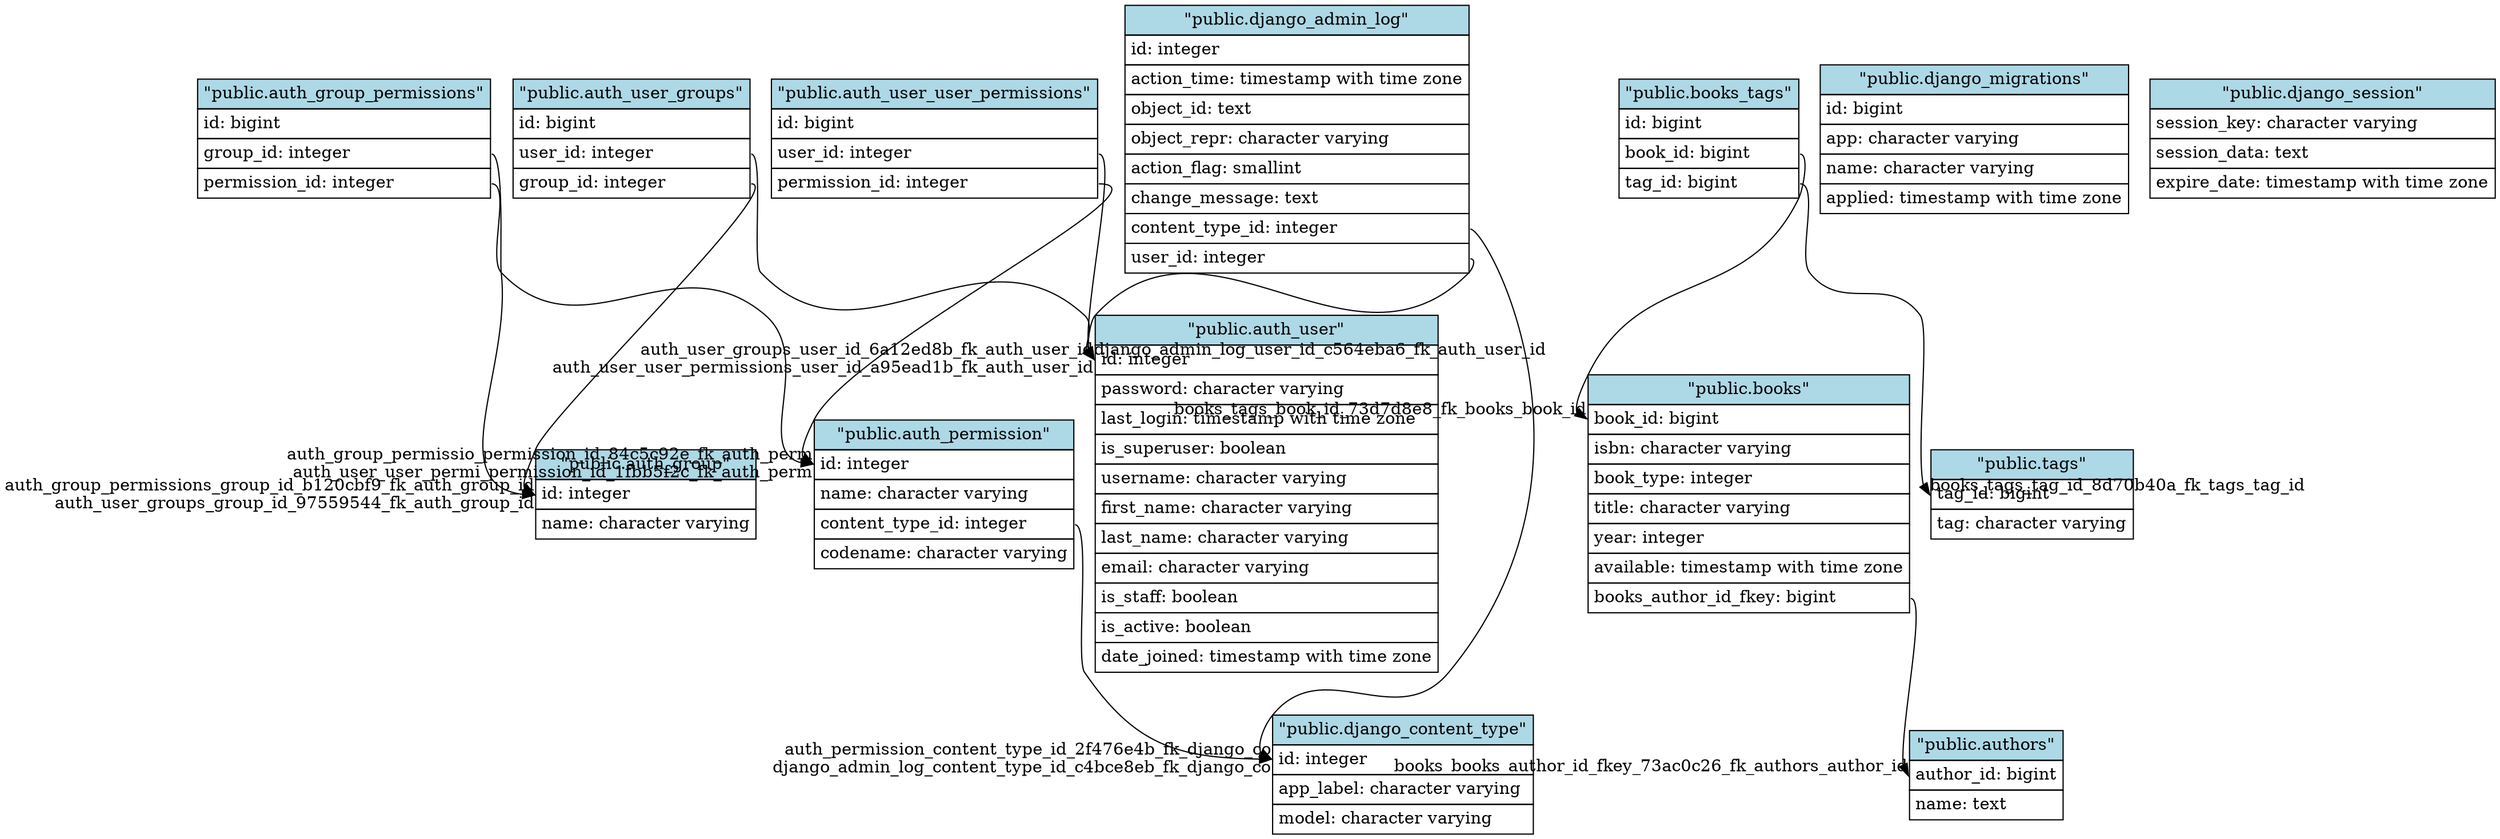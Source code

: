 // Generated by xo for the public schema.
digraph public {
	// Defaults
	node [shape=none
	 margin=0]
	
	// Nodes (tables)
	"public.auth_group" [ label=<
		<table border="0" cellborder="1" cellspacing="0" cellpadding="4">
		<tr><td bgcolor="lightblue">"public.auth_group"</td></tr>
		<tr><td align="left" PORT="id">id: integer</td></tr>
		<tr><td align="left" PORT="name">name: character varying</td></tr>
		</table>> ]
	
	"public.auth_group_permissions" [ label=<
		<table border="0" cellborder="1" cellspacing="0" cellpadding="4">
		<tr><td bgcolor="lightblue">"public.auth_group_permissions"</td></tr>
		<tr><td align="left" PORT="id">id: bigint</td></tr>
		<tr><td align="left" PORT="group_id">group_id: integer</td></tr>
		<tr><td align="left" PORT="permission_id">permission_id: integer</td></tr>
		</table>> ]
	
	"public.auth_permission" [ label=<
		<table border="0" cellborder="1" cellspacing="0" cellpadding="4">
		<tr><td bgcolor="lightblue">"public.auth_permission"</td></tr>
		<tr><td align="left" PORT="id">id: integer</td></tr>
		<tr><td align="left" PORT="name">name: character varying</td></tr>
		<tr><td align="left" PORT="content_type_id">content_type_id: integer</td></tr>
		<tr><td align="left" PORT="codename">codename: character varying</td></tr>
		</table>> ]
	
	"public.auth_user" [ label=<
		<table border="0" cellborder="1" cellspacing="0" cellpadding="4">
		<tr><td bgcolor="lightblue">"public.auth_user"</td></tr>
		<tr><td align="left" PORT="id">id: integer</td></tr>
		<tr><td align="left" PORT="password">password: character varying</td></tr>
		<tr><td align="left" PORT="last_login">last_login: timestamp with time zone</td></tr>
		<tr><td align="left" PORT="is_superuser">is_superuser: boolean</td></tr>
		<tr><td align="left" PORT="username">username: character varying</td></tr>
		<tr><td align="left" PORT="first_name">first_name: character varying</td></tr>
		<tr><td align="left" PORT="last_name">last_name: character varying</td></tr>
		<tr><td align="left" PORT="email">email: character varying</td></tr>
		<tr><td align="left" PORT="is_staff">is_staff: boolean</td></tr>
		<tr><td align="left" PORT="is_active">is_active: boolean</td></tr>
		<tr><td align="left" PORT="date_joined">date_joined: timestamp with time zone</td></tr>
		</table>> ]
	
	"public.auth_user_groups" [ label=<
		<table border="0" cellborder="1" cellspacing="0" cellpadding="4">
		<tr><td bgcolor="lightblue">"public.auth_user_groups"</td></tr>
		<tr><td align="left" PORT="id">id: bigint</td></tr>
		<tr><td align="left" PORT="user_id">user_id: integer</td></tr>
		<tr><td align="left" PORT="group_id">group_id: integer</td></tr>
		</table>> ]
	
	"public.auth_user_user_permissions" [ label=<
		<table border="0" cellborder="1" cellspacing="0" cellpadding="4">
		<tr><td bgcolor="lightblue">"public.auth_user_user_permissions"</td></tr>
		<tr><td align="left" PORT="id">id: bigint</td></tr>
		<tr><td align="left" PORT="user_id">user_id: integer</td></tr>
		<tr><td align="left" PORT="permission_id">permission_id: integer</td></tr>
		</table>> ]
	
	"public.authors" [ label=<
		<table border="0" cellborder="1" cellspacing="0" cellpadding="4">
		<tr><td bgcolor="lightblue">"public.authors"</td></tr>
		<tr><td align="left" PORT="author_id">author_id: bigint</td></tr>
		<tr><td align="left" PORT="name">name: text</td></tr>
		</table>> ]
	
	"public.books" [ label=<
		<table border="0" cellborder="1" cellspacing="0" cellpadding="4">
		<tr><td bgcolor="lightblue">"public.books"</td></tr>
		<tr><td align="left" PORT="book_id">book_id: bigint</td></tr>
		<tr><td align="left" PORT="isbn">isbn: character varying</td></tr>
		<tr><td align="left" PORT="book_type">book_type: integer</td></tr>
		<tr><td align="left" PORT="title">title: character varying</td></tr>
		<tr><td align="left" PORT="year">year: integer</td></tr>
		<tr><td align="left" PORT="available">available: timestamp with time zone</td></tr>
		<tr><td align="left" PORT="books_author_id_fkey">books_author_id_fkey: bigint</td></tr>
		</table>> ]
	
	"public.books_tags" [ label=<
		<table border="0" cellborder="1" cellspacing="0" cellpadding="4">
		<tr><td bgcolor="lightblue">"public.books_tags"</td></tr>
		<tr><td align="left" PORT="id">id: bigint</td></tr>
		<tr><td align="left" PORT="book_id">book_id: bigint</td></tr>
		<tr><td align="left" PORT="tag_id">tag_id: bigint</td></tr>
		</table>> ]
	
	"public.django_admin_log" [ label=<
		<table border="0" cellborder="1" cellspacing="0" cellpadding="4">
		<tr><td bgcolor="lightblue">"public.django_admin_log"</td></tr>
		<tr><td align="left" PORT="id">id: integer</td></tr>
		<tr><td align="left" PORT="action_time">action_time: timestamp with time zone</td></tr>
		<tr><td align="left" PORT="object_id">object_id: text</td></tr>
		<tr><td align="left" PORT="object_repr">object_repr: character varying</td></tr>
		<tr><td align="left" PORT="action_flag">action_flag: smallint</td></tr>
		<tr><td align="left" PORT="change_message">change_message: text</td></tr>
		<tr><td align="left" PORT="content_type_id">content_type_id: integer</td></tr>
		<tr><td align="left" PORT="user_id">user_id: integer</td></tr>
		</table>> ]
	
	"public.django_content_type" [ label=<
		<table border="0" cellborder="1" cellspacing="0" cellpadding="4">
		<tr><td bgcolor="lightblue">"public.django_content_type"</td></tr>
		<tr><td align="left" PORT="id">id: integer</td></tr>
		<tr><td align="left" PORT="app_label">app_label: character varying</td></tr>
		<tr><td align="left" PORT="model">model: character varying</td></tr>
		</table>> ]
	
	"public.django_migrations" [ label=<
		<table border="0" cellborder="1" cellspacing="0" cellpadding="4">
		<tr><td bgcolor="lightblue">"public.django_migrations"</td></tr>
		<tr><td align="left" PORT="id">id: bigint</td></tr>
		<tr><td align="left" PORT="app">app: character varying</td></tr>
		<tr><td align="left" PORT="name">name: character varying</td></tr>
		<tr><td align="left" PORT="applied">applied: timestamp with time zone</td></tr>
		</table>> ]
	
	"public.django_session" [ label=<
		<table border="0" cellborder="1" cellspacing="0" cellpadding="4">
		<tr><td bgcolor="lightblue">"public.django_session"</td></tr>
		<tr><td align="left" PORT="session_key">session_key: character varying</td></tr>
		<tr><td align="left" PORT="session_data">session_data: text</td></tr>
		<tr><td align="left" PORT="expire_date">expire_date: timestamp with time zone</td></tr>
		</table>> ]
	
	"public.tags" [ label=<
		<table border="0" cellborder="1" cellspacing="0" cellpadding="4">
		<tr><td bgcolor="lightblue">"public.tags"</td></tr>
		<tr><td align="left" PORT="tag_id">tag_id: bigint</td></tr>
		<tr><td align="left" PORT="tag">tag: character varying</td></tr>
		</table>> ]
	
	"public.auth_group_permissions":"permission_id":e -> "public.auth_permission":"id":w [
		headlabel="auth_group_permissio_permission_id_84c5c92e_fk_auth_perm"]
	"public.auth_group_permissions":"group_id":e -> "public.auth_group":"id":w [
		headlabel="auth_group_permissions_group_id_b120cbf9_fk_auth_group_id"]
	"public.auth_permission":"content_type_id":e -> "public.django_content_type":"id":w [
		headlabel="auth_permission_content_type_id_2f476e4b_fk_django_co"]
	"public.auth_user_groups":"group_id":e -> "public.auth_group":"id":w [
		headlabel="auth_user_groups_group_id_97559544_fk_auth_group_id"]
	"public.auth_user_groups":"user_id":e -> "public.auth_user":"id":w [
		headlabel="auth_user_groups_user_id_6a12ed8b_fk_auth_user_id"]
	"public.auth_user_user_permissions":"permission_id":e -> "public.auth_permission":"id":w [
		headlabel="auth_user_user_permi_permission_id_1fbb5f2c_fk_auth_perm"]
	"public.auth_user_user_permissions":"user_id":e -> "public.auth_user":"id":w [
		headlabel="auth_user_user_permissions_user_id_a95ead1b_fk_auth_user_id"]
	"public.books":"books_author_id_fkey":e -> "public.authors":"author_id":w [
		headlabel="books_books_author_id_fkey_73ac0c26_fk_authors_author_id"]
	"public.books_tags":"book_id":e -> "public.books":"book_id":w [
		headlabel="books_tags_book_id_73d7d8e8_fk_books_book_id"]
	"public.books_tags":"tag_id":e -> "public.tags":"tag_id":w [
		headlabel="books_tags_tag_id_8d70b40a_fk_tags_tag_id"]
	"public.django_admin_log":"content_type_id":e -> "public.django_content_type":"id":w [
		headlabel="django_admin_log_content_type_id_c4bce8eb_fk_django_co"]
	"public.django_admin_log":"user_id":e -> "public.auth_user":"id":w [
		headlabel="django_admin_log_user_id_c564eba6_fk_auth_user_id"]
}
